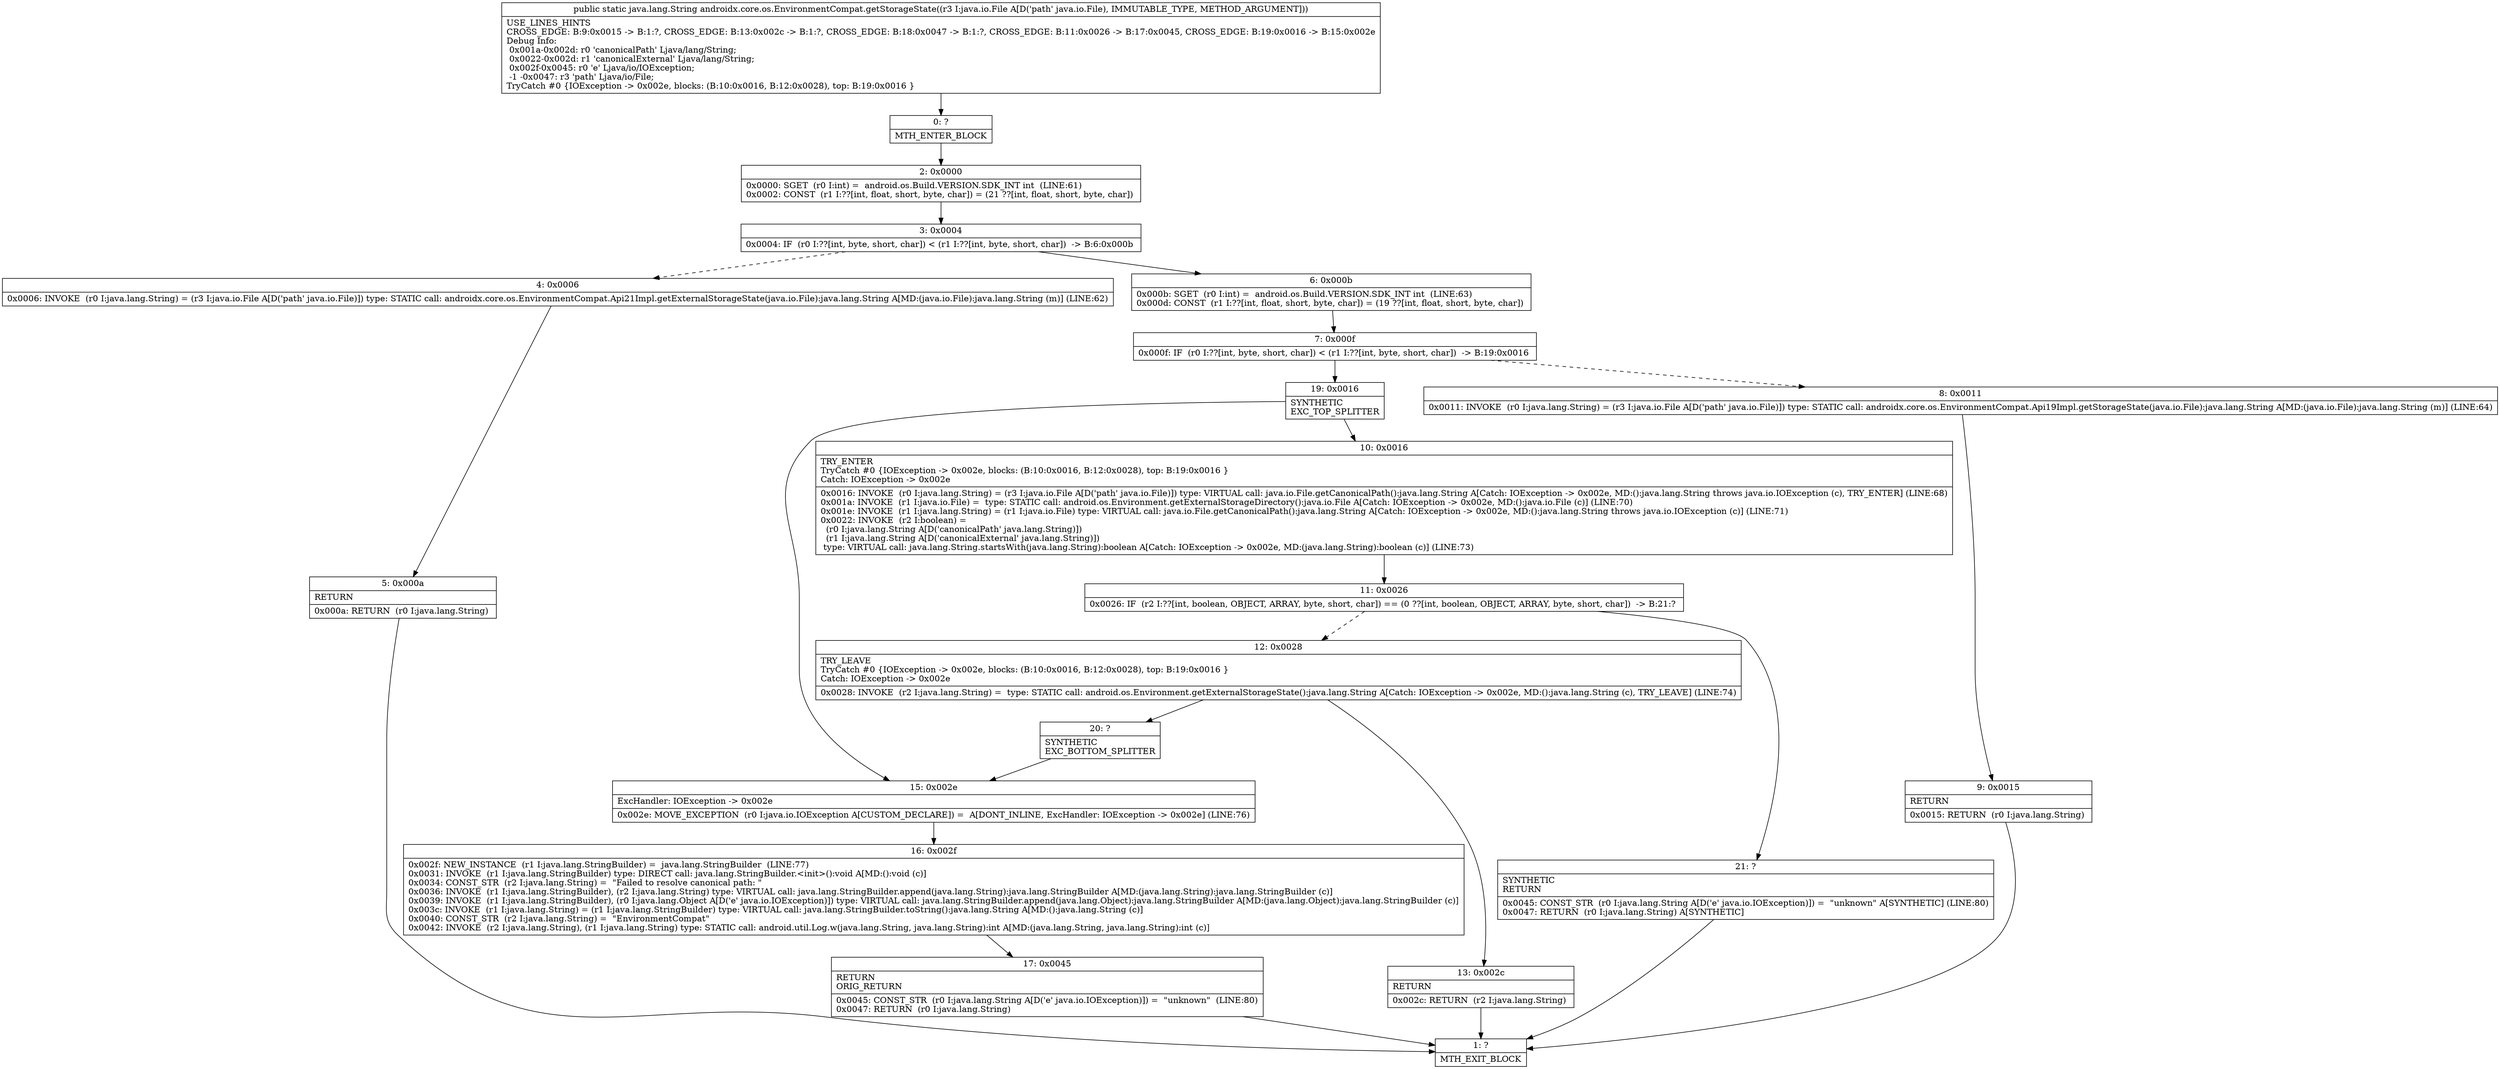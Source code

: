 digraph "CFG forandroidx.core.os.EnvironmentCompat.getStorageState(Ljava\/io\/File;)Ljava\/lang\/String;" {
Node_0 [shape=record,label="{0\:\ ?|MTH_ENTER_BLOCK\l}"];
Node_2 [shape=record,label="{2\:\ 0x0000|0x0000: SGET  (r0 I:int) =  android.os.Build.VERSION.SDK_INT int  (LINE:61)\l0x0002: CONST  (r1 I:??[int, float, short, byte, char]) = (21 ??[int, float, short, byte, char]) \l}"];
Node_3 [shape=record,label="{3\:\ 0x0004|0x0004: IF  (r0 I:??[int, byte, short, char]) \< (r1 I:??[int, byte, short, char])  \-\> B:6:0x000b \l}"];
Node_4 [shape=record,label="{4\:\ 0x0006|0x0006: INVOKE  (r0 I:java.lang.String) = (r3 I:java.io.File A[D('path' java.io.File)]) type: STATIC call: androidx.core.os.EnvironmentCompat.Api21Impl.getExternalStorageState(java.io.File):java.lang.String A[MD:(java.io.File):java.lang.String (m)] (LINE:62)\l}"];
Node_5 [shape=record,label="{5\:\ 0x000a|RETURN\l|0x000a: RETURN  (r0 I:java.lang.String) \l}"];
Node_1 [shape=record,label="{1\:\ ?|MTH_EXIT_BLOCK\l}"];
Node_6 [shape=record,label="{6\:\ 0x000b|0x000b: SGET  (r0 I:int) =  android.os.Build.VERSION.SDK_INT int  (LINE:63)\l0x000d: CONST  (r1 I:??[int, float, short, byte, char]) = (19 ??[int, float, short, byte, char]) \l}"];
Node_7 [shape=record,label="{7\:\ 0x000f|0x000f: IF  (r0 I:??[int, byte, short, char]) \< (r1 I:??[int, byte, short, char])  \-\> B:19:0x0016 \l}"];
Node_8 [shape=record,label="{8\:\ 0x0011|0x0011: INVOKE  (r0 I:java.lang.String) = (r3 I:java.io.File A[D('path' java.io.File)]) type: STATIC call: androidx.core.os.EnvironmentCompat.Api19Impl.getStorageState(java.io.File):java.lang.String A[MD:(java.io.File):java.lang.String (m)] (LINE:64)\l}"];
Node_9 [shape=record,label="{9\:\ 0x0015|RETURN\l|0x0015: RETURN  (r0 I:java.lang.String) \l}"];
Node_19 [shape=record,label="{19\:\ 0x0016|SYNTHETIC\lEXC_TOP_SPLITTER\l}"];
Node_10 [shape=record,label="{10\:\ 0x0016|TRY_ENTER\lTryCatch #0 \{IOException \-\> 0x002e, blocks: (B:10:0x0016, B:12:0x0028), top: B:19:0x0016 \}\lCatch: IOException \-\> 0x002e\l|0x0016: INVOKE  (r0 I:java.lang.String) = (r3 I:java.io.File A[D('path' java.io.File)]) type: VIRTUAL call: java.io.File.getCanonicalPath():java.lang.String A[Catch: IOException \-\> 0x002e, MD:():java.lang.String throws java.io.IOException (c), TRY_ENTER] (LINE:68)\l0x001a: INVOKE  (r1 I:java.io.File) =  type: STATIC call: android.os.Environment.getExternalStorageDirectory():java.io.File A[Catch: IOException \-\> 0x002e, MD:():java.io.File (c)] (LINE:70)\l0x001e: INVOKE  (r1 I:java.lang.String) = (r1 I:java.io.File) type: VIRTUAL call: java.io.File.getCanonicalPath():java.lang.String A[Catch: IOException \-\> 0x002e, MD:():java.lang.String throws java.io.IOException (c)] (LINE:71)\l0x0022: INVOKE  (r2 I:boolean) = \l  (r0 I:java.lang.String A[D('canonicalPath' java.lang.String)])\l  (r1 I:java.lang.String A[D('canonicalExternal' java.lang.String)])\l type: VIRTUAL call: java.lang.String.startsWith(java.lang.String):boolean A[Catch: IOException \-\> 0x002e, MD:(java.lang.String):boolean (c)] (LINE:73)\l}"];
Node_11 [shape=record,label="{11\:\ 0x0026|0x0026: IF  (r2 I:??[int, boolean, OBJECT, ARRAY, byte, short, char]) == (0 ??[int, boolean, OBJECT, ARRAY, byte, short, char])  \-\> B:21:? \l}"];
Node_12 [shape=record,label="{12\:\ 0x0028|TRY_LEAVE\lTryCatch #0 \{IOException \-\> 0x002e, blocks: (B:10:0x0016, B:12:0x0028), top: B:19:0x0016 \}\lCatch: IOException \-\> 0x002e\l|0x0028: INVOKE  (r2 I:java.lang.String) =  type: STATIC call: android.os.Environment.getExternalStorageState():java.lang.String A[Catch: IOException \-\> 0x002e, MD:():java.lang.String (c), TRY_LEAVE] (LINE:74)\l}"];
Node_13 [shape=record,label="{13\:\ 0x002c|RETURN\l|0x002c: RETURN  (r2 I:java.lang.String) \l}"];
Node_20 [shape=record,label="{20\:\ ?|SYNTHETIC\lEXC_BOTTOM_SPLITTER\l}"];
Node_21 [shape=record,label="{21\:\ ?|SYNTHETIC\lRETURN\l|0x0045: CONST_STR  (r0 I:java.lang.String A[D('e' java.io.IOException)]) =  \"unknown\" A[SYNTHETIC] (LINE:80)\l0x0047: RETURN  (r0 I:java.lang.String) A[SYNTHETIC]\l}"];
Node_15 [shape=record,label="{15\:\ 0x002e|ExcHandler: IOException \-\> 0x002e\l|0x002e: MOVE_EXCEPTION  (r0 I:java.io.IOException A[CUSTOM_DECLARE]) =  A[DONT_INLINE, ExcHandler: IOException \-\> 0x002e] (LINE:76)\l}"];
Node_16 [shape=record,label="{16\:\ 0x002f|0x002f: NEW_INSTANCE  (r1 I:java.lang.StringBuilder) =  java.lang.StringBuilder  (LINE:77)\l0x0031: INVOKE  (r1 I:java.lang.StringBuilder) type: DIRECT call: java.lang.StringBuilder.\<init\>():void A[MD:():void (c)]\l0x0034: CONST_STR  (r2 I:java.lang.String) =  \"Failed to resolve canonical path: \" \l0x0036: INVOKE  (r1 I:java.lang.StringBuilder), (r2 I:java.lang.String) type: VIRTUAL call: java.lang.StringBuilder.append(java.lang.String):java.lang.StringBuilder A[MD:(java.lang.String):java.lang.StringBuilder (c)]\l0x0039: INVOKE  (r1 I:java.lang.StringBuilder), (r0 I:java.lang.Object A[D('e' java.io.IOException)]) type: VIRTUAL call: java.lang.StringBuilder.append(java.lang.Object):java.lang.StringBuilder A[MD:(java.lang.Object):java.lang.StringBuilder (c)]\l0x003c: INVOKE  (r1 I:java.lang.String) = (r1 I:java.lang.StringBuilder) type: VIRTUAL call: java.lang.StringBuilder.toString():java.lang.String A[MD:():java.lang.String (c)]\l0x0040: CONST_STR  (r2 I:java.lang.String) =  \"EnvironmentCompat\" \l0x0042: INVOKE  (r2 I:java.lang.String), (r1 I:java.lang.String) type: STATIC call: android.util.Log.w(java.lang.String, java.lang.String):int A[MD:(java.lang.String, java.lang.String):int (c)]\l}"];
Node_17 [shape=record,label="{17\:\ 0x0045|RETURN\lORIG_RETURN\l|0x0045: CONST_STR  (r0 I:java.lang.String A[D('e' java.io.IOException)]) =  \"unknown\"  (LINE:80)\l0x0047: RETURN  (r0 I:java.lang.String) \l}"];
MethodNode[shape=record,label="{public static java.lang.String androidx.core.os.EnvironmentCompat.getStorageState((r3 I:java.io.File A[D('path' java.io.File), IMMUTABLE_TYPE, METHOD_ARGUMENT]))  | USE_LINES_HINTS\lCROSS_EDGE: B:9:0x0015 \-\> B:1:?, CROSS_EDGE: B:13:0x002c \-\> B:1:?, CROSS_EDGE: B:18:0x0047 \-\> B:1:?, CROSS_EDGE: B:11:0x0026 \-\> B:17:0x0045, CROSS_EDGE: B:19:0x0016 \-\> B:15:0x002e\lDebug Info:\l  0x001a\-0x002d: r0 'canonicalPath' Ljava\/lang\/String;\l  0x0022\-0x002d: r1 'canonicalExternal' Ljava\/lang\/String;\l  0x002f\-0x0045: r0 'e' Ljava\/io\/IOException;\l  \-1 \-0x0047: r3 'path' Ljava\/io\/File;\lTryCatch #0 \{IOException \-\> 0x002e, blocks: (B:10:0x0016, B:12:0x0028), top: B:19:0x0016 \}\l}"];
MethodNode -> Node_0;Node_0 -> Node_2;
Node_2 -> Node_3;
Node_3 -> Node_4[style=dashed];
Node_3 -> Node_6;
Node_4 -> Node_5;
Node_5 -> Node_1;
Node_6 -> Node_7;
Node_7 -> Node_8[style=dashed];
Node_7 -> Node_19;
Node_8 -> Node_9;
Node_9 -> Node_1;
Node_19 -> Node_10;
Node_19 -> Node_15;
Node_10 -> Node_11;
Node_11 -> Node_12[style=dashed];
Node_11 -> Node_21;
Node_12 -> Node_13;
Node_12 -> Node_20;
Node_13 -> Node_1;
Node_20 -> Node_15;
Node_21 -> Node_1;
Node_15 -> Node_16;
Node_16 -> Node_17;
Node_17 -> Node_1;
}

